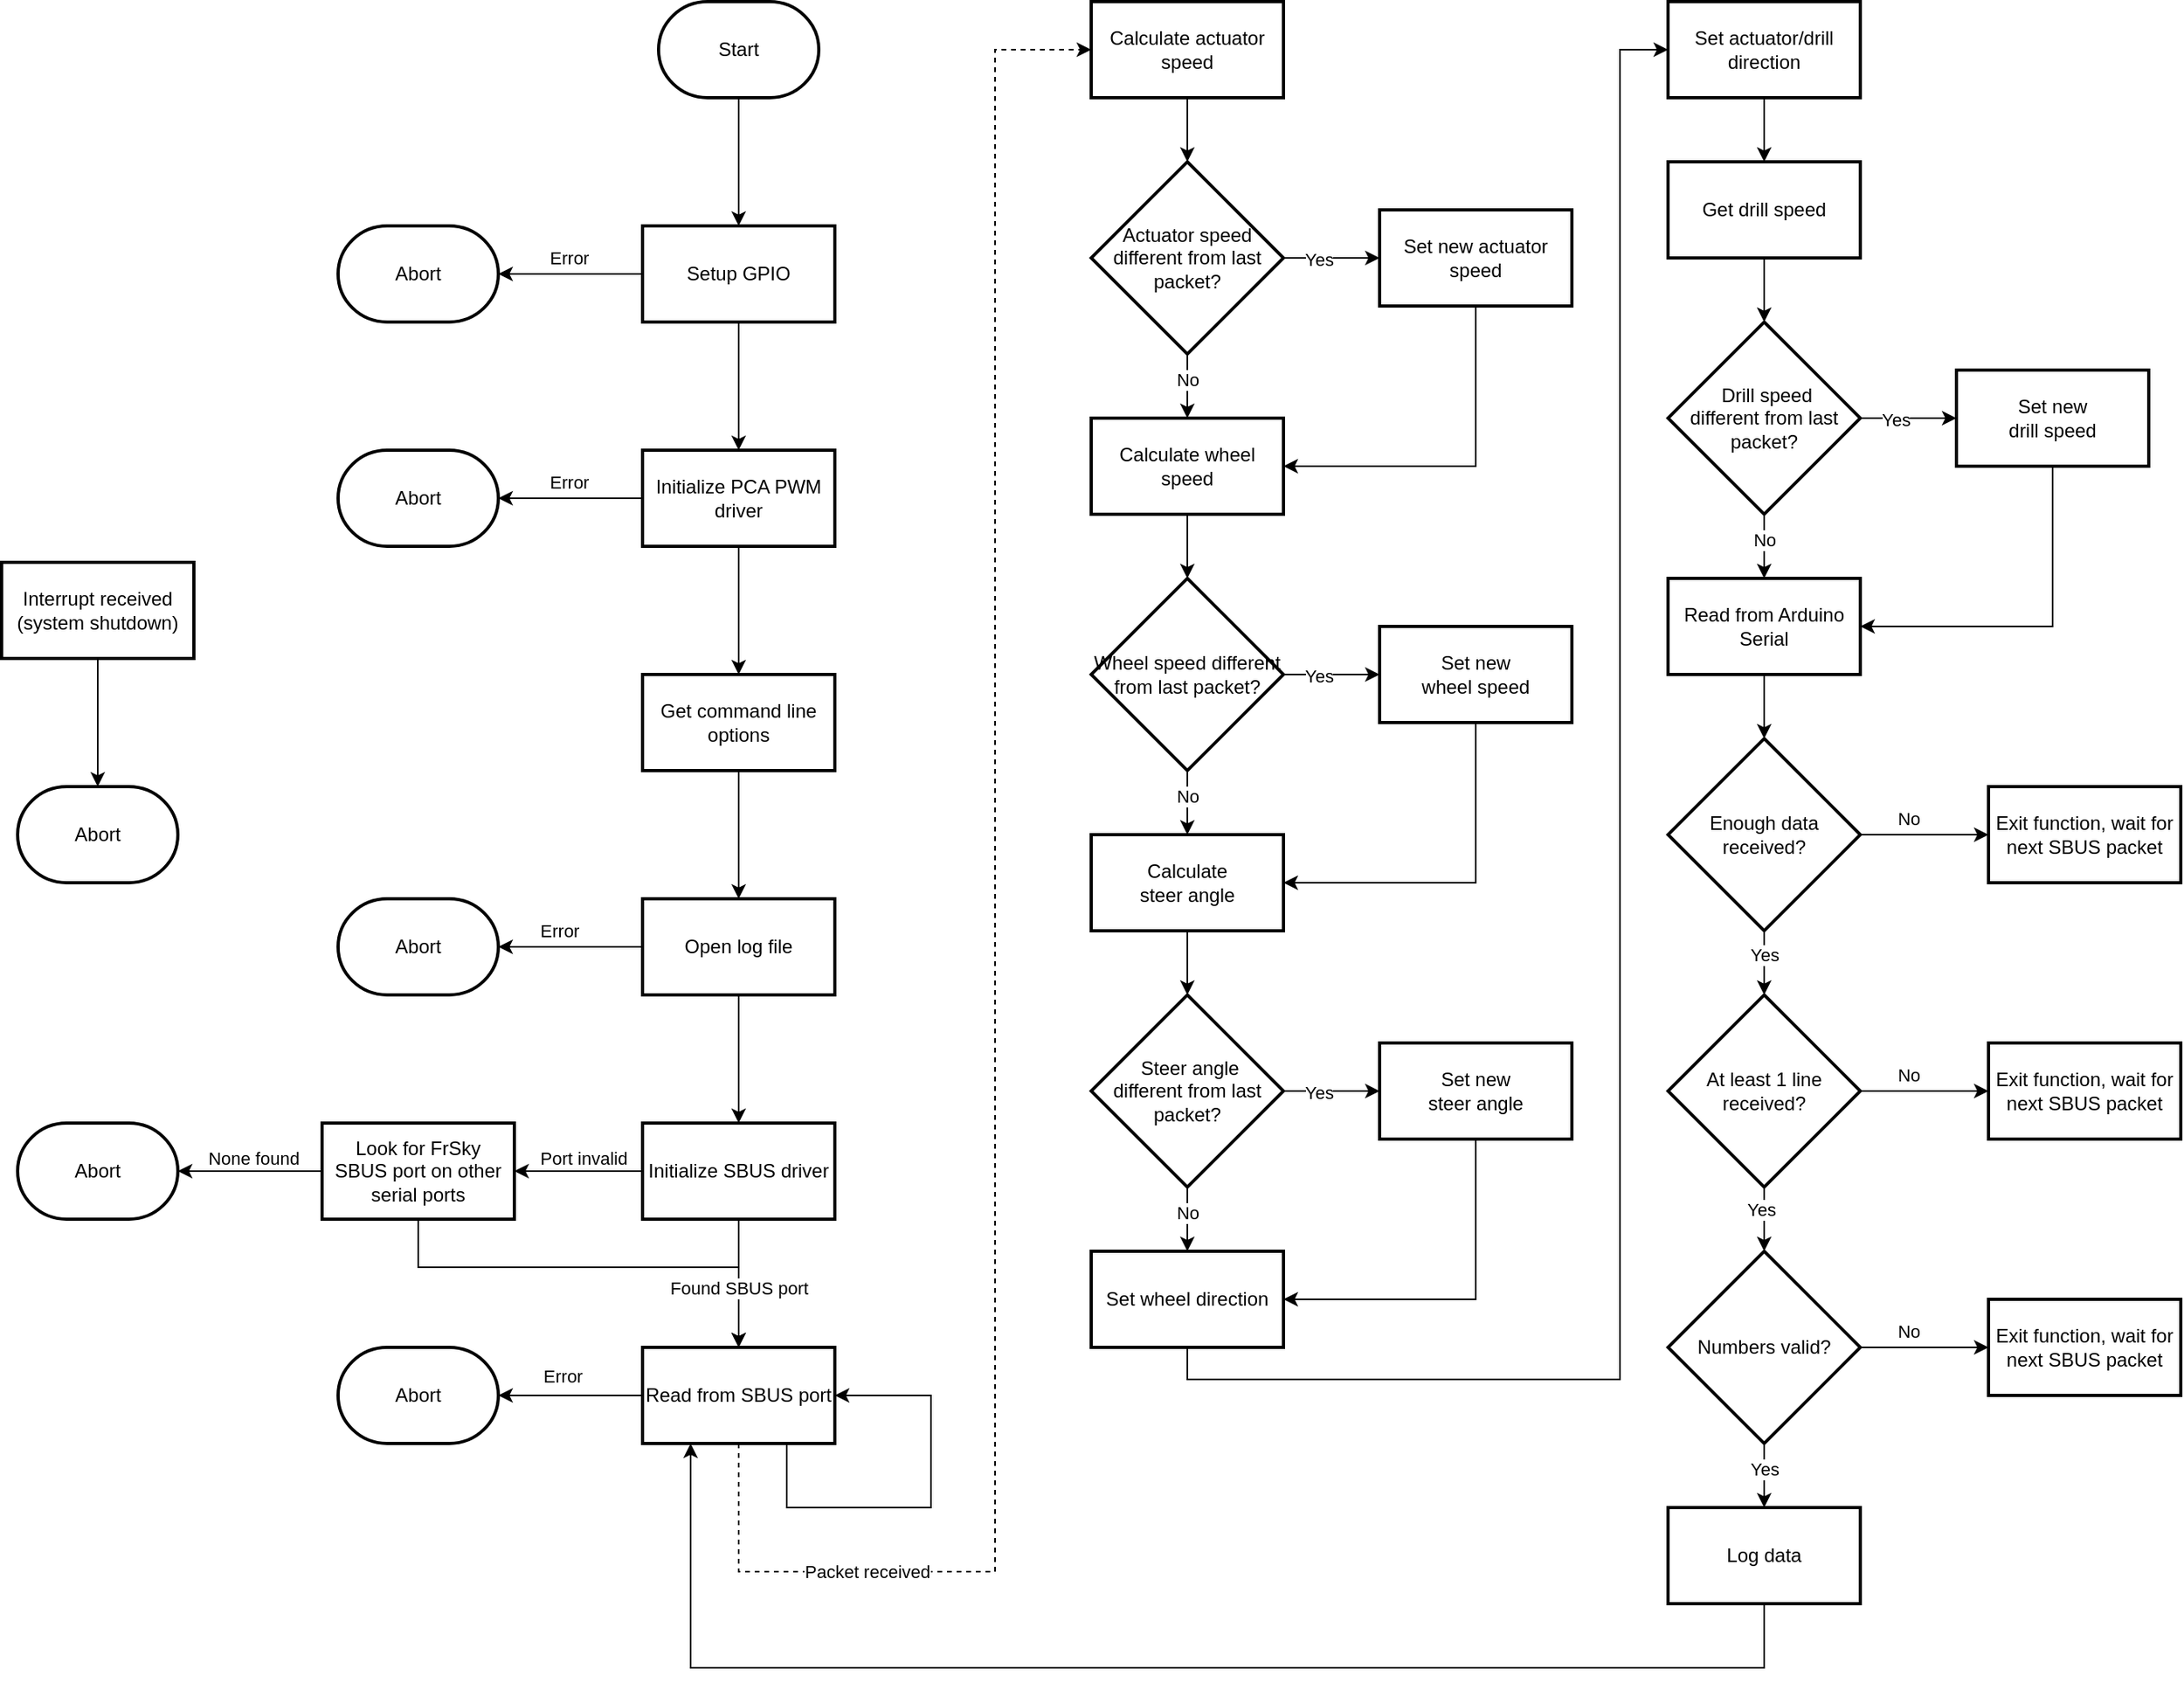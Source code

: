 <mxfile version="14.5.10" type="github">
  <diagram id="C5RBs43oDa-KdzZeNtuy" name="Page-1">
    <mxGraphModel dx="2370" dy="1222" grid="1" gridSize="10" guides="1" tooltips="1" connect="1" arrows="1" fold="1" page="0" pageScale="1" pageWidth="827" pageHeight="1169" math="0" shadow="0">
      <root>
        <mxCell id="WIyWlLk6GJQsqaUBKTNV-0" />
        <mxCell id="WIyWlLk6GJQsqaUBKTNV-1" parent="WIyWlLk6GJQsqaUBKTNV-0" />
        <mxCell id="wYmPSbE5QTE6Oiyz23wc-6" value="" style="edgeStyle=orthogonalEdgeStyle;rounded=0;orthogonalLoop=1;jettySize=auto;html=1;" parent="WIyWlLk6GJQsqaUBKTNV-1" source="wYmPSbE5QTE6Oiyz23wc-2" target="wYmPSbE5QTE6Oiyz23wc-5" edge="1">
          <mxGeometry relative="1" as="geometry" />
        </mxCell>
        <mxCell id="wYmPSbE5QTE6Oiyz23wc-2" value="Start" style="strokeWidth=2;html=1;shape=mxgraph.flowchart.terminator;whiteSpace=wrap;" parent="WIyWlLk6GJQsqaUBKTNV-1" vertex="1">
          <mxGeometry x="210" y="120" width="100" height="60" as="geometry" />
        </mxCell>
        <mxCell id="wYmPSbE5QTE6Oiyz23wc-10" value="" style="edgeStyle=orthogonalEdgeStyle;rounded=0;orthogonalLoop=1;jettySize=auto;html=1;" parent="WIyWlLk6GJQsqaUBKTNV-1" source="wYmPSbE5QTE6Oiyz23wc-5" target="wYmPSbE5QTE6Oiyz23wc-9" edge="1">
          <mxGeometry relative="1" as="geometry" />
        </mxCell>
        <mxCell id="wYmPSbE5QTE6Oiyz23wc-11" value="Error" style="edgeLabel;html=1;align=center;verticalAlign=middle;resizable=0;points=[];" parent="wYmPSbE5QTE6Oiyz23wc-10" vertex="1" connectable="0">
          <mxGeometry x="0.327" y="-1" relative="1" as="geometry">
            <mxPoint x="13" y="-9" as="offset" />
          </mxGeometry>
        </mxCell>
        <mxCell id="wYmPSbE5QTE6Oiyz23wc-13" value="" style="edgeStyle=orthogonalEdgeStyle;rounded=0;orthogonalLoop=1;jettySize=auto;html=1;" parent="WIyWlLk6GJQsqaUBKTNV-1" source="wYmPSbE5QTE6Oiyz23wc-5" target="wYmPSbE5QTE6Oiyz23wc-12" edge="1">
          <mxGeometry relative="1" as="geometry" />
        </mxCell>
        <mxCell id="wYmPSbE5QTE6Oiyz23wc-5" value="Setup GPIO" style="whiteSpace=wrap;html=1;strokeWidth=2;" parent="WIyWlLk6GJQsqaUBKTNV-1" vertex="1">
          <mxGeometry x="200" y="260" width="120" height="60" as="geometry" />
        </mxCell>
        <mxCell id="wYmPSbE5QTE6Oiyz23wc-9" value="Abort" style="strokeWidth=2;html=1;shape=mxgraph.flowchart.terminator;whiteSpace=wrap;" parent="WIyWlLk6GJQsqaUBKTNV-1" vertex="1">
          <mxGeometry x="10" y="260" width="100" height="60" as="geometry" />
        </mxCell>
        <mxCell id="wYmPSbE5QTE6Oiyz23wc-17" value="" style="edgeStyle=orthogonalEdgeStyle;rounded=0;orthogonalLoop=1;jettySize=auto;html=1;" parent="WIyWlLk6GJQsqaUBKTNV-1" source="wYmPSbE5QTE6Oiyz23wc-12" target="wYmPSbE5QTE6Oiyz23wc-16" edge="1">
          <mxGeometry relative="1" as="geometry" />
        </mxCell>
        <mxCell id="wYmPSbE5QTE6Oiyz23wc-18" value="Error" style="edgeLabel;html=1;align=center;verticalAlign=middle;resizable=0;points=[];" parent="wYmPSbE5QTE6Oiyz23wc-17" vertex="1" connectable="0">
          <mxGeometry x="0.245" relative="1" as="geometry">
            <mxPoint x="10" y="-10" as="offset" />
          </mxGeometry>
        </mxCell>
        <mxCell id="wYmPSbE5QTE6Oiyz23wc-20" value="" style="edgeStyle=orthogonalEdgeStyle;rounded=0;orthogonalLoop=1;jettySize=auto;html=1;" parent="WIyWlLk6GJQsqaUBKTNV-1" source="wYmPSbE5QTE6Oiyz23wc-12" target="wYmPSbE5QTE6Oiyz23wc-19" edge="1">
          <mxGeometry relative="1" as="geometry" />
        </mxCell>
        <mxCell id="wYmPSbE5QTE6Oiyz23wc-12" value="Initialize PCA PWM driver" style="whiteSpace=wrap;html=1;strokeWidth=2;" parent="WIyWlLk6GJQsqaUBKTNV-1" vertex="1">
          <mxGeometry x="200" y="400" width="120" height="60" as="geometry" />
        </mxCell>
        <mxCell id="wYmPSbE5QTE6Oiyz23wc-16" value="Abort" style="strokeWidth=2;html=1;shape=mxgraph.flowchart.terminator;whiteSpace=wrap;" parent="WIyWlLk6GJQsqaUBKTNV-1" vertex="1">
          <mxGeometry x="10" y="400" width="100" height="60" as="geometry" />
        </mxCell>
        <mxCell id="wYmPSbE5QTE6Oiyz23wc-22" value="" style="edgeStyle=orthogonalEdgeStyle;rounded=0;orthogonalLoop=1;jettySize=auto;html=1;" parent="WIyWlLk6GJQsqaUBKTNV-1" source="wYmPSbE5QTE6Oiyz23wc-19" target="wYmPSbE5QTE6Oiyz23wc-21" edge="1">
          <mxGeometry relative="1" as="geometry" />
        </mxCell>
        <mxCell id="wYmPSbE5QTE6Oiyz23wc-19" value="Get command line options" style="whiteSpace=wrap;html=1;strokeWidth=2;" parent="WIyWlLk6GJQsqaUBKTNV-1" vertex="1">
          <mxGeometry x="200" y="540" width="120" height="60" as="geometry" />
        </mxCell>
        <mxCell id="wYmPSbE5QTE6Oiyz23wc-24" value="" style="edgeStyle=orthogonalEdgeStyle;rounded=0;orthogonalLoop=1;jettySize=auto;html=1;" parent="WIyWlLk6GJQsqaUBKTNV-1" source="wYmPSbE5QTE6Oiyz23wc-21" target="wYmPSbE5QTE6Oiyz23wc-23" edge="1">
          <mxGeometry relative="1" as="geometry" />
        </mxCell>
        <mxCell id="wYmPSbE5QTE6Oiyz23wc-25" value="Error" style="edgeLabel;html=1;align=center;verticalAlign=middle;resizable=0;points=[];" parent="wYmPSbE5QTE6Oiyz23wc-24" vertex="1" connectable="0">
          <mxGeometry x="0.327" relative="1" as="geometry">
            <mxPoint x="7" y="-10" as="offset" />
          </mxGeometry>
        </mxCell>
        <mxCell id="wYmPSbE5QTE6Oiyz23wc-27" value="" style="edgeStyle=orthogonalEdgeStyle;rounded=0;orthogonalLoop=1;jettySize=auto;html=1;" parent="WIyWlLk6GJQsqaUBKTNV-1" source="wYmPSbE5QTE6Oiyz23wc-21" target="wYmPSbE5QTE6Oiyz23wc-26" edge="1">
          <mxGeometry relative="1" as="geometry" />
        </mxCell>
        <mxCell id="wYmPSbE5QTE6Oiyz23wc-21" value="Open log file" style="whiteSpace=wrap;html=1;strokeWidth=2;" parent="WIyWlLk6GJQsqaUBKTNV-1" vertex="1">
          <mxGeometry x="200" y="680" width="120" height="60" as="geometry" />
        </mxCell>
        <mxCell id="wYmPSbE5QTE6Oiyz23wc-23" value="Abort" style="strokeWidth=2;html=1;shape=mxgraph.flowchart.terminator;whiteSpace=wrap;" parent="WIyWlLk6GJQsqaUBKTNV-1" vertex="1">
          <mxGeometry x="10" y="680" width="100" height="60" as="geometry" />
        </mxCell>
        <mxCell id="wYmPSbE5QTE6Oiyz23wc-30" value="" style="edgeStyle=orthogonalEdgeStyle;rounded=0;orthogonalLoop=1;jettySize=auto;html=1;entryX=1;entryY=0.5;entryDx=0;entryDy=0;exitX=0;exitY=0.5;exitDx=0;exitDy=0;" parent="WIyWlLk6GJQsqaUBKTNV-1" source="wYmPSbE5QTE6Oiyz23wc-26" target="wYmPSbE5QTE6Oiyz23wc-35" edge="1">
          <mxGeometry relative="1" as="geometry">
            <mxPoint x="390" y="850" as="targetPoint" />
          </mxGeometry>
        </mxCell>
        <mxCell id="wYmPSbE5QTE6Oiyz23wc-31" value="Port invalid" style="edgeLabel;html=1;align=center;verticalAlign=middle;resizable=0;points=[];" parent="wYmPSbE5QTE6Oiyz23wc-30" vertex="1" connectable="0">
          <mxGeometry x="-0.247" y="1" relative="1" as="geometry">
            <mxPoint x="-7" y="-9" as="offset" />
          </mxGeometry>
        </mxCell>
        <mxCell id="wYmPSbE5QTE6Oiyz23wc-26" value="Initialize SBUS driver" style="whiteSpace=wrap;html=1;strokeWidth=2;" parent="WIyWlLk6GJQsqaUBKTNV-1" vertex="1">
          <mxGeometry x="200" y="820" width="120" height="60" as="geometry" />
        </mxCell>
        <mxCell id="wYmPSbE5QTE6Oiyz23wc-28" value="Abort" style="strokeWidth=2;html=1;shape=mxgraph.flowchart.terminator;whiteSpace=wrap;" parent="WIyWlLk6GJQsqaUBKTNV-1" vertex="1">
          <mxGeometry x="-190" y="820" width="100" height="60" as="geometry" />
        </mxCell>
        <mxCell id="wYmPSbE5QTE6Oiyz23wc-32" value="" style="edgeStyle=orthogonalEdgeStyle;rounded=0;orthogonalLoop=1;jettySize=auto;html=1;exitX=0;exitY=0.5;exitDx=0;exitDy=0;" parent="WIyWlLk6GJQsqaUBKTNV-1" source="wYmPSbE5QTE6Oiyz23wc-35" target="wYmPSbE5QTE6Oiyz23wc-28" edge="1">
          <mxGeometry relative="1" as="geometry">
            <mxPoint x="510" y="850" as="sourcePoint" />
          </mxGeometry>
        </mxCell>
        <mxCell id="wYmPSbE5QTE6Oiyz23wc-33" value="None found" style="edgeLabel;html=1;align=center;verticalAlign=middle;resizable=0;points=[];" parent="wYmPSbE5QTE6Oiyz23wc-32" vertex="1" connectable="0">
          <mxGeometry x="-0.228" y="1" relative="1" as="geometry">
            <mxPoint x="-9" y="-9" as="offset" />
          </mxGeometry>
        </mxCell>
        <mxCell id="hQ-JN2B_VgEttQG69hqP-0" value="" style="edgeStyle=orthogonalEdgeStyle;rounded=0;orthogonalLoop=1;jettySize=auto;html=1;entryX=0.5;entryY=0;entryDx=0;entryDy=0;exitX=0.5;exitY=1;exitDx=0;exitDy=0;" parent="WIyWlLk6GJQsqaUBKTNV-1" source="wYmPSbE5QTE6Oiyz23wc-35" target="wYmPSbE5QTE6Oiyz23wc-36" edge="1">
          <mxGeometry relative="1" as="geometry">
            <Array as="points">
              <mxPoint x="60" y="910" />
              <mxPoint x="260" y="910" />
            </Array>
          </mxGeometry>
        </mxCell>
        <mxCell id="wYmPSbE5QTE6Oiyz23wc-35" value="&lt;div&gt;Look for FrSky &lt;br&gt;&lt;/div&gt;&lt;div&gt;SBUS port on other serial ports&lt;/div&gt;" style="whiteSpace=wrap;html=1;strokeWidth=2;" parent="WIyWlLk6GJQsqaUBKTNV-1" vertex="1">
          <mxGeometry y="820" width="120" height="60" as="geometry" />
        </mxCell>
        <mxCell id="wYmPSbE5QTE6Oiyz23wc-44" value="" style="edgeStyle=orthogonalEdgeStyle;rounded=0;orthogonalLoop=1;jettySize=auto;html=1;dashed=1;exitX=0.5;exitY=1;exitDx=0;exitDy=0;" parent="WIyWlLk6GJQsqaUBKTNV-1" source="wYmPSbE5QTE6Oiyz23wc-36" target="wYmPSbE5QTE6Oiyz23wc-43" edge="1">
          <mxGeometry relative="1" as="geometry">
            <Array as="points">
              <mxPoint x="260" y="1100" />
              <mxPoint x="420" y="1100" />
              <mxPoint x="420" y="150" />
            </Array>
          </mxGeometry>
        </mxCell>
        <mxCell id="htgcj6WpaI1sZOj6gMzN-41" value="Packet received" style="edgeLabel;html=1;align=center;verticalAlign=middle;resizable=0;points=[];" vertex="1" connectable="0" parent="wYmPSbE5QTE6Oiyz23wc-44">
          <mxGeometry x="-0.702" y="-1" relative="1" as="geometry">
            <mxPoint x="-27" y="-1" as="offset" />
          </mxGeometry>
        </mxCell>
        <mxCell id="wYmPSbE5QTE6Oiyz23wc-46" value="" style="edgeStyle=orthogonalEdgeStyle;rounded=0;orthogonalLoop=1;jettySize=auto;html=1;" parent="WIyWlLk6GJQsqaUBKTNV-1" source="wYmPSbE5QTE6Oiyz23wc-36" target="wYmPSbE5QTE6Oiyz23wc-45" edge="1">
          <mxGeometry relative="1" as="geometry" />
        </mxCell>
        <mxCell id="wYmPSbE5QTE6Oiyz23wc-47" value="Error" style="edgeLabel;html=1;align=center;verticalAlign=middle;resizable=0;points=[];" parent="wYmPSbE5QTE6Oiyz23wc-46" vertex="1" connectable="0">
          <mxGeometry x="-0.266" y="-1" relative="1" as="geometry">
            <mxPoint x="-17" y="-11" as="offset" />
          </mxGeometry>
        </mxCell>
        <mxCell id="wYmPSbE5QTE6Oiyz23wc-36" value="Read from SBUS port" style="whiteSpace=wrap;html=1;strokeWidth=2;" parent="WIyWlLk6GJQsqaUBKTNV-1" vertex="1">
          <mxGeometry x="200" y="960" width="120" height="60" as="geometry" />
        </mxCell>
        <mxCell id="htgcj6WpaI1sZOj6gMzN-4" value="" style="edgeStyle=orthogonalEdgeStyle;rounded=0;orthogonalLoop=1;jettySize=auto;html=1;" edge="1" parent="WIyWlLk6GJQsqaUBKTNV-1" source="wYmPSbE5QTE6Oiyz23wc-43" target="htgcj6WpaI1sZOj6gMzN-3">
          <mxGeometry relative="1" as="geometry" />
        </mxCell>
        <mxCell id="wYmPSbE5QTE6Oiyz23wc-43" value="Calculate actuator speed" style="whiteSpace=wrap;html=1;strokeWidth=2;" parent="WIyWlLk6GJQsqaUBKTNV-1" vertex="1">
          <mxGeometry x="480" y="120" width="120" height="60" as="geometry" />
        </mxCell>
        <mxCell id="wYmPSbE5QTE6Oiyz23wc-45" value="Abort" style="strokeWidth=2;html=1;shape=mxgraph.flowchart.terminator;whiteSpace=wrap;" parent="WIyWlLk6GJQsqaUBKTNV-1" vertex="1">
          <mxGeometry x="10" y="960" width="100" height="60" as="geometry" />
        </mxCell>
        <mxCell id="wYmPSbE5QTE6Oiyz23wc-50" style="edgeStyle=orthogonalEdgeStyle;rounded=0;orthogonalLoop=1;jettySize=auto;html=1;exitX=0.75;exitY=1;exitDx=0;exitDy=0;entryX=1;entryY=0.5;entryDx=0;entryDy=0;" parent="WIyWlLk6GJQsqaUBKTNV-1" source="wYmPSbE5QTE6Oiyz23wc-36" target="wYmPSbE5QTE6Oiyz23wc-36" edge="1">
          <mxGeometry relative="1" as="geometry">
            <Array as="points">
              <mxPoint x="290" y="1060" />
              <mxPoint x="380" y="1060" />
              <mxPoint x="380" y="990" />
            </Array>
          </mxGeometry>
        </mxCell>
        <mxCell id="wYmPSbE5QTE6Oiyz23wc-62" value="" style="edgeStyle=orthogonalEdgeStyle;rounded=0;orthogonalLoop=1;jettySize=auto;html=1;" parent="WIyWlLk6GJQsqaUBKTNV-1" source="wYmPSbE5QTE6Oiyz23wc-60" target="wYmPSbE5QTE6Oiyz23wc-61" edge="1">
          <mxGeometry relative="1" as="geometry" />
        </mxCell>
        <mxCell id="wYmPSbE5QTE6Oiyz23wc-60" value="Interrupt received (system shutdown)" style="whiteSpace=wrap;html=1;strokeWidth=2;" parent="WIyWlLk6GJQsqaUBKTNV-1" vertex="1">
          <mxGeometry x="-200" y="470" width="120" height="60" as="geometry" />
        </mxCell>
        <mxCell id="wYmPSbE5QTE6Oiyz23wc-61" value="Abort" style="strokeWidth=2;html=1;shape=mxgraph.flowchart.terminator;whiteSpace=wrap;" parent="WIyWlLk6GJQsqaUBKTNV-1" vertex="1">
          <mxGeometry x="-190" y="610" width="100" height="60" as="geometry" />
        </mxCell>
        <mxCell id="wYmPSbE5QTE6Oiyz23wc-68" value="" style="edgeStyle=orthogonalEdgeStyle;rounded=0;orthogonalLoop=1;jettySize=auto;html=1;" parent="WIyWlLk6GJQsqaUBKTNV-1" source="wYmPSbE5QTE6Oiyz23wc-65" target="wYmPSbE5QTE6Oiyz23wc-67" edge="1">
          <mxGeometry relative="1" as="geometry" />
        </mxCell>
        <mxCell id="wYmPSbE5QTE6Oiyz23wc-69" value="No" style="edgeLabel;html=1;align=center;verticalAlign=middle;resizable=0;points=[];" parent="wYmPSbE5QTE6Oiyz23wc-68" vertex="1" connectable="0">
          <mxGeometry x="-0.25" y="2" relative="1" as="geometry">
            <mxPoint y="-8" as="offset" />
          </mxGeometry>
        </mxCell>
        <mxCell id="wYmPSbE5QTE6Oiyz23wc-71" value="" style="edgeStyle=orthogonalEdgeStyle;rounded=0;orthogonalLoop=1;jettySize=auto;html=1;" parent="WIyWlLk6GJQsqaUBKTNV-1" source="wYmPSbE5QTE6Oiyz23wc-65" target="wYmPSbE5QTE6Oiyz23wc-70" edge="1">
          <mxGeometry relative="1" as="geometry" />
        </mxCell>
        <mxCell id="wYmPSbE5QTE6Oiyz23wc-84" value="Yes" style="edgeLabel;html=1;align=center;verticalAlign=middle;resizable=0;points=[];" parent="wYmPSbE5QTE6Oiyz23wc-71" vertex="1" connectable="0">
          <mxGeometry x="-0.275" relative="1" as="geometry">
            <mxPoint as="offset" />
          </mxGeometry>
        </mxCell>
        <mxCell id="wYmPSbE5QTE6Oiyz23wc-65" value="Enough data received?" style="rhombus;whiteSpace=wrap;html=1;strokeWidth=2;" parent="WIyWlLk6GJQsqaUBKTNV-1" vertex="1">
          <mxGeometry x="840" y="580" width="120" height="120" as="geometry" />
        </mxCell>
        <mxCell id="wYmPSbE5QTE6Oiyz23wc-67" value="Exit function, wait for next SBUS packet" style="whiteSpace=wrap;html=1;strokeWidth=2;" parent="WIyWlLk6GJQsqaUBKTNV-1" vertex="1">
          <mxGeometry x="1040" y="610" width="120" height="60" as="geometry" />
        </mxCell>
        <mxCell id="wYmPSbE5QTE6Oiyz23wc-76" value="" style="edgeStyle=orthogonalEdgeStyle;rounded=0;orthogonalLoop=1;jettySize=auto;html=1;" parent="WIyWlLk6GJQsqaUBKTNV-1" source="wYmPSbE5QTE6Oiyz23wc-70" target="wYmPSbE5QTE6Oiyz23wc-75" edge="1">
          <mxGeometry relative="1" as="geometry" />
        </mxCell>
        <mxCell id="wYmPSbE5QTE6Oiyz23wc-83" value="Yes" style="edgeLabel;html=1;align=center;verticalAlign=middle;resizable=0;points=[];" parent="wYmPSbE5QTE6Oiyz23wc-76" vertex="1" connectable="0">
          <mxGeometry x="-0.304" y="-2" relative="1" as="geometry">
            <mxPoint as="offset" />
          </mxGeometry>
        </mxCell>
        <mxCell id="wYmPSbE5QTE6Oiyz23wc-70" value="At least 1 line received?" style="rhombus;whiteSpace=wrap;html=1;strokeWidth=2;" parent="WIyWlLk6GJQsqaUBKTNV-1" vertex="1">
          <mxGeometry x="840" y="740" width="120" height="120" as="geometry" />
        </mxCell>
        <mxCell id="wYmPSbE5QTE6Oiyz23wc-72" value="" style="edgeStyle=orthogonalEdgeStyle;rounded=0;orthogonalLoop=1;jettySize=auto;html=1;exitX=1;exitY=0.5;exitDx=0;exitDy=0;" parent="WIyWlLk6GJQsqaUBKTNV-1" source="wYmPSbE5QTE6Oiyz23wc-70" target="wYmPSbE5QTE6Oiyz23wc-74" edge="1">
          <mxGeometry relative="1" as="geometry">
            <mxPoint x="964" y="770" as="sourcePoint" />
          </mxGeometry>
        </mxCell>
        <mxCell id="wYmPSbE5QTE6Oiyz23wc-73" value="No" style="edgeLabel;html=1;align=center;verticalAlign=middle;resizable=0;points=[];" parent="wYmPSbE5QTE6Oiyz23wc-72" vertex="1" connectable="0">
          <mxGeometry x="-0.25" y="2" relative="1" as="geometry">
            <mxPoint y="-8" as="offset" />
          </mxGeometry>
        </mxCell>
        <mxCell id="wYmPSbE5QTE6Oiyz23wc-74" value="Exit function, wait for next SBUS packet" style="whiteSpace=wrap;html=1;strokeWidth=2;" parent="WIyWlLk6GJQsqaUBKTNV-1" vertex="1">
          <mxGeometry x="1040" y="770" width="120" height="60" as="geometry" />
        </mxCell>
        <mxCell id="wYmPSbE5QTE6Oiyz23wc-81" value="" style="edgeStyle=orthogonalEdgeStyle;rounded=0;orthogonalLoop=1;jettySize=auto;html=1;" parent="WIyWlLk6GJQsqaUBKTNV-1" source="wYmPSbE5QTE6Oiyz23wc-75" target="wYmPSbE5QTE6Oiyz23wc-80" edge="1">
          <mxGeometry relative="1" as="geometry" />
        </mxCell>
        <mxCell id="wYmPSbE5QTE6Oiyz23wc-82" value="Yes" style="edgeLabel;html=1;align=center;verticalAlign=middle;resizable=0;points=[];" parent="wYmPSbE5QTE6Oiyz23wc-81" vertex="1" connectable="0">
          <mxGeometry x="-0.213" relative="1" as="geometry">
            <mxPoint as="offset" />
          </mxGeometry>
        </mxCell>
        <mxCell id="wYmPSbE5QTE6Oiyz23wc-75" value="Numbers valid?" style="rhombus;whiteSpace=wrap;html=1;strokeWidth=2;" parent="WIyWlLk6GJQsqaUBKTNV-1" vertex="1">
          <mxGeometry x="840" y="900" width="120" height="120" as="geometry" />
        </mxCell>
        <mxCell id="wYmPSbE5QTE6Oiyz23wc-77" value="" style="edgeStyle=orthogonalEdgeStyle;rounded=0;orthogonalLoop=1;jettySize=auto;html=1;exitX=1;exitY=0.5;exitDx=0;exitDy=0;" parent="WIyWlLk6GJQsqaUBKTNV-1" source="wYmPSbE5QTE6Oiyz23wc-75" target="wYmPSbE5QTE6Oiyz23wc-79" edge="1">
          <mxGeometry relative="1" as="geometry">
            <mxPoint x="980" y="880" as="sourcePoint" />
          </mxGeometry>
        </mxCell>
        <mxCell id="wYmPSbE5QTE6Oiyz23wc-78" value="No" style="edgeLabel;html=1;align=center;verticalAlign=middle;resizable=0;points=[];" parent="wYmPSbE5QTE6Oiyz23wc-77" vertex="1" connectable="0">
          <mxGeometry x="-0.25" y="2" relative="1" as="geometry">
            <mxPoint y="-8" as="offset" />
          </mxGeometry>
        </mxCell>
        <mxCell id="wYmPSbE5QTE6Oiyz23wc-79" value="Exit function, wait for next SBUS packet" style="whiteSpace=wrap;html=1;strokeWidth=2;" parent="WIyWlLk6GJQsqaUBKTNV-1" vertex="1">
          <mxGeometry x="1040" y="930" width="120" height="60" as="geometry" />
        </mxCell>
        <mxCell id="htgcj6WpaI1sZOj6gMzN-44" value="" style="edgeStyle=orthogonalEdgeStyle;rounded=0;orthogonalLoop=1;jettySize=auto;html=1;entryX=0.25;entryY=1;entryDx=0;entryDy=0;exitX=0.5;exitY=1;exitDx=0;exitDy=0;" edge="1" parent="WIyWlLk6GJQsqaUBKTNV-1" source="wYmPSbE5QTE6Oiyz23wc-80" target="wYmPSbE5QTE6Oiyz23wc-36">
          <mxGeometry relative="1" as="geometry">
            <mxPoint x="760" y="1090" as="targetPoint" />
            <Array as="points">
              <mxPoint x="900" y="1160" />
              <mxPoint x="230" y="1160" />
            </Array>
          </mxGeometry>
        </mxCell>
        <mxCell id="wYmPSbE5QTE6Oiyz23wc-80" value="Log data" style="whiteSpace=wrap;html=1;strokeWidth=2;" parent="WIyWlLk6GJQsqaUBKTNV-1" vertex="1">
          <mxGeometry x="840" y="1060" width="120" height="60" as="geometry" />
        </mxCell>
        <mxCell id="wYmPSbE5QTE6Oiyz23wc-37" value="" style="edgeStyle=orthogonalEdgeStyle;rounded=0;orthogonalLoop=1;jettySize=auto;html=1;" parent="WIyWlLk6GJQsqaUBKTNV-1" source="wYmPSbE5QTE6Oiyz23wc-26" target="wYmPSbE5QTE6Oiyz23wc-36" edge="1">
          <mxGeometry relative="1" as="geometry">
            <Array as="points">
              <mxPoint x="260" y="891" />
              <mxPoint x="260" y="891" />
            </Array>
          </mxGeometry>
        </mxCell>
        <mxCell id="hQ-JN2B_VgEttQG69hqP-2" value="Found SBUS port" style="edgeLabel;html=1;align=center;verticalAlign=middle;resizable=0;points=[];" parent="wYmPSbE5QTE6Oiyz23wc-37" vertex="1" connectable="0">
          <mxGeometry x="-0.275" relative="1" as="geometry">
            <mxPoint y="14" as="offset" />
          </mxGeometry>
        </mxCell>
        <mxCell id="htgcj6WpaI1sZOj6gMzN-7" value="" style="edgeStyle=orthogonalEdgeStyle;rounded=0;orthogonalLoop=1;jettySize=auto;html=1;" edge="1" parent="WIyWlLk6GJQsqaUBKTNV-1" source="htgcj6WpaI1sZOj6gMzN-3" target="htgcj6WpaI1sZOj6gMzN-6">
          <mxGeometry relative="1" as="geometry" />
        </mxCell>
        <mxCell id="htgcj6WpaI1sZOj6gMzN-12" value="Yes" style="edgeLabel;html=1;align=center;verticalAlign=middle;resizable=0;points=[];" vertex="1" connectable="0" parent="htgcj6WpaI1sZOj6gMzN-7">
          <mxGeometry x="-0.283" y="-1" relative="1" as="geometry">
            <mxPoint as="offset" />
          </mxGeometry>
        </mxCell>
        <mxCell id="htgcj6WpaI1sZOj6gMzN-9" value="No" style="edgeStyle=orthogonalEdgeStyle;rounded=0;orthogonalLoop=1;jettySize=auto;html=1;" edge="1" parent="WIyWlLk6GJQsqaUBKTNV-1" source="htgcj6WpaI1sZOj6gMzN-3" target="htgcj6WpaI1sZOj6gMzN-8">
          <mxGeometry x="-0.2" relative="1" as="geometry">
            <mxPoint as="offset" />
          </mxGeometry>
        </mxCell>
        <mxCell id="htgcj6WpaI1sZOj6gMzN-3" value="Actuator speed different from last packet?" style="rhombus;whiteSpace=wrap;html=1;strokeWidth=2;" vertex="1" parent="WIyWlLk6GJQsqaUBKTNV-1">
          <mxGeometry x="480" y="220" width="120" height="120" as="geometry" />
        </mxCell>
        <mxCell id="htgcj6WpaI1sZOj6gMzN-11" value="" style="edgeStyle=orthogonalEdgeStyle;rounded=0;orthogonalLoop=1;jettySize=auto;html=1;entryX=1;entryY=0.5;entryDx=0;entryDy=0;exitX=0.5;exitY=1;exitDx=0;exitDy=0;" edge="1" parent="WIyWlLk6GJQsqaUBKTNV-1" source="htgcj6WpaI1sZOj6gMzN-6" target="htgcj6WpaI1sZOj6gMzN-8">
          <mxGeometry relative="1" as="geometry">
            <mxPoint x="740" y="410.0" as="targetPoint" />
          </mxGeometry>
        </mxCell>
        <mxCell id="htgcj6WpaI1sZOj6gMzN-6" value="Set new actuator speed" style="whiteSpace=wrap;html=1;strokeWidth=2;" vertex="1" parent="WIyWlLk6GJQsqaUBKTNV-1">
          <mxGeometry x="660" y="250" width="120" height="60" as="geometry" />
        </mxCell>
        <mxCell id="htgcj6WpaI1sZOj6gMzN-20" value="" style="edgeStyle=orthogonalEdgeStyle;rounded=0;orthogonalLoop=1;jettySize=auto;html=1;" edge="1" parent="WIyWlLk6GJQsqaUBKTNV-1" source="htgcj6WpaI1sZOj6gMzN-8" target="htgcj6WpaI1sZOj6gMzN-16">
          <mxGeometry relative="1" as="geometry" />
        </mxCell>
        <mxCell id="htgcj6WpaI1sZOj6gMzN-8" value="Calculate wheel speed" style="whiteSpace=wrap;html=1;strokeWidth=2;" vertex="1" parent="WIyWlLk6GJQsqaUBKTNV-1">
          <mxGeometry x="480" y="380" width="120" height="60" as="geometry" />
        </mxCell>
        <mxCell id="htgcj6WpaI1sZOj6gMzN-13" value="" style="edgeStyle=orthogonalEdgeStyle;rounded=0;orthogonalLoop=1;jettySize=auto;html=1;" edge="1" parent="WIyWlLk6GJQsqaUBKTNV-1" source="htgcj6WpaI1sZOj6gMzN-16" target="htgcj6WpaI1sZOj6gMzN-18">
          <mxGeometry relative="1" as="geometry" />
        </mxCell>
        <mxCell id="htgcj6WpaI1sZOj6gMzN-14" value="Yes" style="edgeLabel;html=1;align=center;verticalAlign=middle;resizable=0;points=[];" vertex="1" connectable="0" parent="htgcj6WpaI1sZOj6gMzN-13">
          <mxGeometry x="-0.283" y="-1" relative="1" as="geometry">
            <mxPoint as="offset" />
          </mxGeometry>
        </mxCell>
        <mxCell id="htgcj6WpaI1sZOj6gMzN-15" value="No" style="edgeStyle=orthogonalEdgeStyle;rounded=0;orthogonalLoop=1;jettySize=auto;html=1;" edge="1" parent="WIyWlLk6GJQsqaUBKTNV-1" source="htgcj6WpaI1sZOj6gMzN-16" target="htgcj6WpaI1sZOj6gMzN-19">
          <mxGeometry x="-0.2" relative="1" as="geometry">
            <mxPoint as="offset" />
          </mxGeometry>
        </mxCell>
        <mxCell id="htgcj6WpaI1sZOj6gMzN-16" value="Wheel speed different from last packet?" style="rhombus;whiteSpace=wrap;html=1;strokeWidth=2;" vertex="1" parent="WIyWlLk6GJQsqaUBKTNV-1">
          <mxGeometry x="480" y="480" width="120" height="120" as="geometry" />
        </mxCell>
        <mxCell id="htgcj6WpaI1sZOj6gMzN-17" value="" style="edgeStyle=orthogonalEdgeStyle;rounded=0;orthogonalLoop=1;jettySize=auto;html=1;entryX=1;entryY=0.5;entryDx=0;entryDy=0;exitX=0.5;exitY=1;exitDx=0;exitDy=0;" edge="1" parent="WIyWlLk6GJQsqaUBKTNV-1" source="htgcj6WpaI1sZOj6gMzN-18" target="htgcj6WpaI1sZOj6gMzN-19">
          <mxGeometry relative="1" as="geometry">
            <mxPoint x="740" y="670.0" as="targetPoint" />
          </mxGeometry>
        </mxCell>
        <mxCell id="htgcj6WpaI1sZOj6gMzN-18" value="&lt;div&gt;Set new &lt;br&gt;&lt;/div&gt;&lt;div&gt;wheel speed&lt;/div&gt;" style="whiteSpace=wrap;html=1;strokeWidth=2;" vertex="1" parent="WIyWlLk6GJQsqaUBKTNV-1">
          <mxGeometry x="660" y="510" width="120" height="60" as="geometry" />
        </mxCell>
        <mxCell id="htgcj6WpaI1sZOj6gMzN-28" value="" style="edgeStyle=orthogonalEdgeStyle;rounded=0;orthogonalLoop=1;jettySize=auto;html=1;" edge="1" parent="WIyWlLk6GJQsqaUBKTNV-1" source="htgcj6WpaI1sZOj6gMzN-19" target="htgcj6WpaI1sZOj6gMzN-24">
          <mxGeometry relative="1" as="geometry" />
        </mxCell>
        <mxCell id="htgcj6WpaI1sZOj6gMzN-19" value="&lt;div&gt;Calculate &lt;br&gt;&lt;/div&gt;&lt;div&gt;steer angle&lt;/div&gt;" style="whiteSpace=wrap;html=1;strokeWidth=2;" vertex="1" parent="WIyWlLk6GJQsqaUBKTNV-1">
          <mxGeometry x="480" y="640" width="120" height="60" as="geometry" />
        </mxCell>
        <mxCell id="htgcj6WpaI1sZOj6gMzN-21" value="" style="edgeStyle=orthogonalEdgeStyle;rounded=0;orthogonalLoop=1;jettySize=auto;html=1;" edge="1" parent="WIyWlLk6GJQsqaUBKTNV-1" source="htgcj6WpaI1sZOj6gMzN-24" target="htgcj6WpaI1sZOj6gMzN-26">
          <mxGeometry relative="1" as="geometry" />
        </mxCell>
        <mxCell id="htgcj6WpaI1sZOj6gMzN-22" value="Yes" style="edgeLabel;html=1;align=center;verticalAlign=middle;resizable=0;points=[];" vertex="1" connectable="0" parent="htgcj6WpaI1sZOj6gMzN-21">
          <mxGeometry x="-0.283" y="-1" relative="1" as="geometry">
            <mxPoint as="offset" />
          </mxGeometry>
        </mxCell>
        <mxCell id="htgcj6WpaI1sZOj6gMzN-23" value="No" style="edgeStyle=orthogonalEdgeStyle;rounded=0;orthogonalLoop=1;jettySize=auto;html=1;" edge="1" parent="WIyWlLk6GJQsqaUBKTNV-1" source="htgcj6WpaI1sZOj6gMzN-24" target="htgcj6WpaI1sZOj6gMzN-27">
          <mxGeometry x="-0.2" relative="1" as="geometry">
            <mxPoint as="offset" />
          </mxGeometry>
        </mxCell>
        <mxCell id="htgcj6WpaI1sZOj6gMzN-24" value="&lt;div&gt;&amp;nbsp;Steer angle &lt;br&gt;&lt;/div&gt;&lt;div&gt;different from last packet?&lt;/div&gt;" style="rhombus;whiteSpace=wrap;html=1;strokeWidth=2;" vertex="1" parent="WIyWlLk6GJQsqaUBKTNV-1">
          <mxGeometry x="480" y="740" width="120" height="120" as="geometry" />
        </mxCell>
        <mxCell id="htgcj6WpaI1sZOj6gMzN-25" value="" style="edgeStyle=orthogonalEdgeStyle;rounded=0;orthogonalLoop=1;jettySize=auto;html=1;entryX=1;entryY=0.5;entryDx=0;entryDy=0;exitX=0.5;exitY=1;exitDx=0;exitDy=0;" edge="1" parent="WIyWlLk6GJQsqaUBKTNV-1" source="htgcj6WpaI1sZOj6gMzN-26" target="htgcj6WpaI1sZOj6gMzN-27">
          <mxGeometry relative="1" as="geometry">
            <mxPoint x="740" y="930.0" as="targetPoint" />
          </mxGeometry>
        </mxCell>
        <mxCell id="htgcj6WpaI1sZOj6gMzN-26" value="&lt;div&gt;Set new &lt;br&gt;&lt;/div&gt;&lt;div&gt;steer angle&lt;/div&gt;" style="whiteSpace=wrap;html=1;strokeWidth=2;" vertex="1" parent="WIyWlLk6GJQsqaUBKTNV-1">
          <mxGeometry x="660" y="770" width="120" height="60" as="geometry" />
        </mxCell>
        <mxCell id="htgcj6WpaI1sZOj6gMzN-30" value="" style="edgeStyle=orthogonalEdgeStyle;rounded=0;orthogonalLoop=1;jettySize=auto;html=1;exitX=0.5;exitY=1;exitDx=0;exitDy=0;" edge="1" parent="WIyWlLk6GJQsqaUBKTNV-1" source="htgcj6WpaI1sZOj6gMzN-27" target="htgcj6WpaI1sZOj6gMzN-29">
          <mxGeometry relative="1" as="geometry">
            <Array as="points">
              <mxPoint x="540" y="980" />
              <mxPoint x="810" y="980" />
              <mxPoint x="810" y="150" />
            </Array>
          </mxGeometry>
        </mxCell>
        <mxCell id="htgcj6WpaI1sZOj6gMzN-27" value="&lt;div&gt;Set wheel direction&lt;br&gt;&lt;/div&gt;" style="whiteSpace=wrap;html=1;strokeWidth=2;" vertex="1" parent="WIyWlLk6GJQsqaUBKTNV-1">
          <mxGeometry x="480" y="900" width="120" height="60" as="geometry" />
        </mxCell>
        <mxCell id="htgcj6WpaI1sZOj6gMzN-32" value="" style="edgeStyle=orthogonalEdgeStyle;rounded=0;orthogonalLoop=1;jettySize=auto;html=1;" edge="1" parent="WIyWlLk6GJQsqaUBKTNV-1" source="htgcj6WpaI1sZOj6gMzN-29" target="htgcj6WpaI1sZOj6gMzN-31">
          <mxGeometry relative="1" as="geometry" />
        </mxCell>
        <mxCell id="htgcj6WpaI1sZOj6gMzN-29" value="&lt;div&gt;Set actuator/drill direction&lt;/div&gt;" style="whiteSpace=wrap;html=1;strokeWidth=2;" vertex="1" parent="WIyWlLk6GJQsqaUBKTNV-1">
          <mxGeometry x="840" y="120" width="120" height="60" as="geometry" />
        </mxCell>
        <mxCell id="htgcj6WpaI1sZOj6gMzN-40" value="" style="edgeStyle=orthogonalEdgeStyle;rounded=0;orthogonalLoop=1;jettySize=auto;html=1;" edge="1" parent="WIyWlLk6GJQsqaUBKTNV-1" source="htgcj6WpaI1sZOj6gMzN-31" target="htgcj6WpaI1sZOj6gMzN-36">
          <mxGeometry relative="1" as="geometry" />
        </mxCell>
        <mxCell id="htgcj6WpaI1sZOj6gMzN-31" value="Get drill speed" style="whiteSpace=wrap;html=1;strokeWidth=2;" vertex="1" parent="WIyWlLk6GJQsqaUBKTNV-1">
          <mxGeometry x="840" y="220" width="120" height="60" as="geometry" />
        </mxCell>
        <mxCell id="htgcj6WpaI1sZOj6gMzN-33" value="" style="edgeStyle=orthogonalEdgeStyle;rounded=0;orthogonalLoop=1;jettySize=auto;html=1;" edge="1" parent="WIyWlLk6GJQsqaUBKTNV-1" source="htgcj6WpaI1sZOj6gMzN-36" target="htgcj6WpaI1sZOj6gMzN-38">
          <mxGeometry relative="1" as="geometry" />
        </mxCell>
        <mxCell id="htgcj6WpaI1sZOj6gMzN-34" value="Yes" style="edgeLabel;html=1;align=center;verticalAlign=middle;resizable=0;points=[];" vertex="1" connectable="0" parent="htgcj6WpaI1sZOj6gMzN-33">
          <mxGeometry x="-0.283" y="-1" relative="1" as="geometry">
            <mxPoint as="offset" />
          </mxGeometry>
        </mxCell>
        <mxCell id="htgcj6WpaI1sZOj6gMzN-35" value="No" style="edgeStyle=orthogonalEdgeStyle;rounded=0;orthogonalLoop=1;jettySize=auto;html=1;entryX=0.5;entryY=0;entryDx=0;entryDy=0;exitX=0.5;exitY=1;exitDx=0;exitDy=0;" edge="1" parent="WIyWlLk6GJQsqaUBKTNV-1" source="htgcj6WpaI1sZOj6gMzN-36" target="htgcj6WpaI1sZOj6gMzN-39">
          <mxGeometry x="-0.2" relative="1" as="geometry">
            <mxPoint as="offset" />
          </mxGeometry>
        </mxCell>
        <mxCell id="htgcj6WpaI1sZOj6gMzN-36" value="&lt;div&gt;&amp;nbsp;Drill speed &lt;br&gt;&lt;/div&gt;&lt;div&gt;different from last packet?&lt;/div&gt;" style="rhombus;whiteSpace=wrap;html=1;strokeWidth=2;" vertex="1" parent="WIyWlLk6GJQsqaUBKTNV-1">
          <mxGeometry x="840" y="320" width="120" height="120" as="geometry" />
        </mxCell>
        <mxCell id="htgcj6WpaI1sZOj6gMzN-37" value="" style="edgeStyle=orthogonalEdgeStyle;rounded=0;orthogonalLoop=1;jettySize=auto;html=1;entryX=1;entryY=0.5;entryDx=0;entryDy=0;exitX=0.5;exitY=1;exitDx=0;exitDy=0;" edge="1" parent="WIyWlLk6GJQsqaUBKTNV-1" source="htgcj6WpaI1sZOj6gMzN-38" target="htgcj6WpaI1sZOj6gMzN-39">
          <mxGeometry relative="1" as="geometry">
            <mxPoint x="1100" y="510" as="targetPoint" />
          </mxGeometry>
        </mxCell>
        <mxCell id="htgcj6WpaI1sZOj6gMzN-38" value="&lt;div&gt;Set new &lt;br&gt;&lt;/div&gt;&lt;div&gt;drill speed&lt;br&gt;&lt;/div&gt;" style="whiteSpace=wrap;html=1;strokeWidth=2;" vertex="1" parent="WIyWlLk6GJQsqaUBKTNV-1">
          <mxGeometry x="1020" y="350" width="120" height="60" as="geometry" />
        </mxCell>
        <mxCell id="htgcj6WpaI1sZOj6gMzN-42" value="" style="edgeStyle=orthogonalEdgeStyle;rounded=0;orthogonalLoop=1;jettySize=auto;html=1;" edge="1" parent="WIyWlLk6GJQsqaUBKTNV-1" source="htgcj6WpaI1sZOj6gMzN-39" target="wYmPSbE5QTE6Oiyz23wc-65">
          <mxGeometry relative="1" as="geometry" />
        </mxCell>
        <mxCell id="htgcj6WpaI1sZOj6gMzN-39" value="Read from Arduino Serial" style="whiteSpace=wrap;html=1;strokeWidth=2;" vertex="1" parent="WIyWlLk6GJQsqaUBKTNV-1">
          <mxGeometry x="840" y="480" width="120" height="60" as="geometry" />
        </mxCell>
      </root>
    </mxGraphModel>
  </diagram>
</mxfile>
